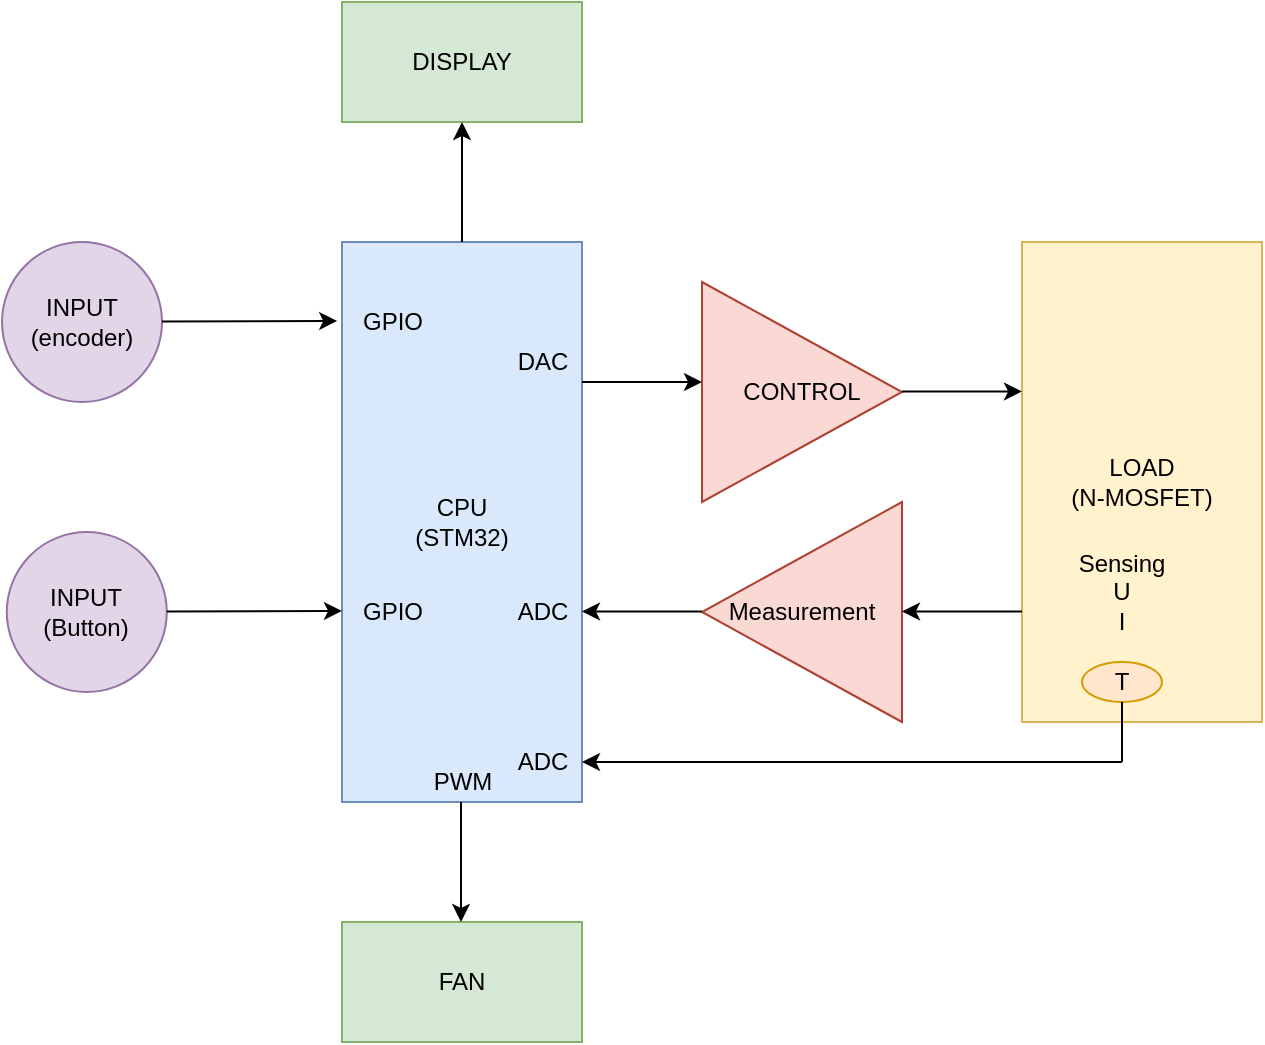<mxfile version="13.6.6" type="github">
  <diagram id="nwbSKEMwJ5wRJ1c5Gprg" name="Page-1">
    <mxGraphModel dx="1360" dy="802" grid="1" gridSize="10" guides="1" tooltips="1" connect="1" arrows="1" fold="1" page="1" pageScale="1" pageWidth="1100" pageHeight="850" math="0" shadow="0">
      <root>
        <mxCell id="0" />
        <mxCell id="1" parent="0" />
        <mxCell id="toF7YcxSu-yzyk84UEi--1" value="LOAD&lt;br&gt;(N-MOSFET)" style="rounded=0;whiteSpace=wrap;html=1;fillColor=#fff2cc;strokeColor=#d6b656;" parent="1" vertex="1">
          <mxGeometry x="860" y="200" width="120" height="240" as="geometry" />
        </mxCell>
        <mxCell id="toF7YcxSu-yzyk84UEi--2" value="CONTROL" style="triangle;whiteSpace=wrap;html=1;fillColor=#fad9d5;strokeColor=#ae4132;" parent="1" vertex="1">
          <mxGeometry x="700" y="220" width="100" height="110" as="geometry" />
        </mxCell>
        <mxCell id="toF7YcxSu-yzyk84UEi--4" value="Measurement" style="triangle;whiteSpace=wrap;html=1;direction=west;fillColor=#fad9d5;strokeColor=#ae4132;" parent="1" vertex="1">
          <mxGeometry x="700" y="330" width="100" height="110" as="geometry" />
        </mxCell>
        <mxCell id="toF7YcxSu-yzyk84UEi--5" value="CPU&lt;br&gt;(STM32)" style="rounded=0;whiteSpace=wrap;html=1;fillColor=#dae8fc;strokeColor=#6c8ebf;" parent="1" vertex="1">
          <mxGeometry x="520" y="200" width="120" height="280" as="geometry" />
        </mxCell>
        <mxCell id="toF7YcxSu-yzyk84UEi--6" value="" style="endArrow=classic;html=1;exitX=1;exitY=0.25;exitDx=0;exitDy=0;" parent="1" source="toF7YcxSu-yzyk84UEi--5" edge="1">
          <mxGeometry width="50" height="50" relative="1" as="geometry">
            <mxPoint x="650" y="320" as="sourcePoint" />
            <mxPoint x="700" y="270" as="targetPoint" />
          </mxGeometry>
        </mxCell>
        <mxCell id="toF7YcxSu-yzyk84UEi--7" value="" style="endArrow=classic;html=1;exitX=1;exitY=0.25;exitDx=0;exitDy=0;" parent="1" edge="1">
          <mxGeometry width="50" height="50" relative="1" as="geometry">
            <mxPoint x="700.0" y="384.71" as="sourcePoint" />
            <mxPoint x="640.0" y="384.71" as="targetPoint" />
          </mxGeometry>
        </mxCell>
        <mxCell id="toF7YcxSu-yzyk84UEi--8" value="" style="endArrow=classic;html=1;exitX=1;exitY=0.25;exitDx=0;exitDy=0;" parent="1" edge="1">
          <mxGeometry width="50" height="50" relative="1" as="geometry">
            <mxPoint x="800" y="274.71" as="sourcePoint" />
            <mxPoint x="860" y="274.71" as="targetPoint" />
          </mxGeometry>
        </mxCell>
        <mxCell id="toF7YcxSu-yzyk84UEi--9" value="" style="endArrow=classic;html=1;exitX=1;exitY=0.25;exitDx=0;exitDy=0;" parent="1" edge="1">
          <mxGeometry width="50" height="50" relative="1" as="geometry">
            <mxPoint x="860" y="384.71" as="sourcePoint" />
            <mxPoint x="800" y="384.71" as="targetPoint" />
          </mxGeometry>
        </mxCell>
        <mxCell id="toF7YcxSu-yzyk84UEi--10" value="DISPLAY" style="rounded=0;whiteSpace=wrap;html=1;fillColor=#d5e8d4;strokeColor=#82b366;" parent="1" vertex="1">
          <mxGeometry x="520" y="80" width="120" height="60" as="geometry" />
        </mxCell>
        <mxCell id="toF7YcxSu-yzyk84UEi--11" value="" style="endArrow=classic;html=1;exitX=0.5;exitY=0;exitDx=0;exitDy=0;" parent="1" source="toF7YcxSu-yzyk84UEi--5" edge="1">
          <mxGeometry width="50" height="50" relative="1" as="geometry">
            <mxPoint x="530" y="190" as="sourcePoint" />
            <mxPoint x="580" y="140" as="targetPoint" />
          </mxGeometry>
        </mxCell>
        <mxCell id="toF7YcxSu-yzyk84UEi--13" value="INPUT&lt;br&gt;(encoder)" style="ellipse;whiteSpace=wrap;html=1;aspect=fixed;fillColor=#e1d5e7;strokeColor=#9673a6;" parent="1" vertex="1">
          <mxGeometry x="350" y="200" width="80" height="80" as="geometry" />
        </mxCell>
        <mxCell id="toF7YcxSu-yzyk84UEi--14" value="" style="endArrow=classic;html=1;exitX=1;exitY=0.25;exitDx=0;exitDy=0;entryX=-0.02;entryY=0.141;entryDx=0;entryDy=0;entryPerimeter=0;" parent="1" target="toF7YcxSu-yzyk84UEi--5" edge="1">
          <mxGeometry width="50" height="50" relative="1" as="geometry">
            <mxPoint x="430" y="239.76" as="sourcePoint" />
            <mxPoint x="490" y="239.76" as="targetPoint" />
          </mxGeometry>
        </mxCell>
        <mxCell id="toF7YcxSu-yzyk84UEi--15" value="INPUT&lt;br&gt;(Button)" style="ellipse;whiteSpace=wrap;html=1;aspect=fixed;fillColor=#e1d5e7;strokeColor=#9673a6;" parent="1" vertex="1">
          <mxGeometry x="352.4" y="345" width="80" height="80" as="geometry" />
        </mxCell>
        <mxCell id="toF7YcxSu-yzyk84UEi--16" value="" style="endArrow=classic;html=1;exitX=1;exitY=0.25;exitDx=0;exitDy=0;entryX=-0.02;entryY=0.141;entryDx=0;entryDy=0;entryPerimeter=0;" parent="1" edge="1">
          <mxGeometry width="50" height="50" relative="1" as="geometry">
            <mxPoint x="432.4" y="384.76" as="sourcePoint" />
            <mxPoint x="520.0" y="384.48" as="targetPoint" />
          </mxGeometry>
        </mxCell>
        <mxCell id="toF7YcxSu-yzyk84UEi--17" value="Sensing&lt;br&gt;U&lt;br&gt;I" style="text;html=1;strokeColor=none;fillColor=none;align=center;verticalAlign=middle;whiteSpace=wrap;rounded=0;" parent="1" vertex="1">
          <mxGeometry x="890" y="365" width="40" height="20" as="geometry" />
        </mxCell>
        <mxCell id="wN_A9hWKJL8-od2Q1SIo-1" value="FAN" style="rounded=0;whiteSpace=wrap;html=1;fillColor=#d5e8d4;strokeColor=#82b366;" vertex="1" parent="1">
          <mxGeometry x="520" y="540" width="120" height="60" as="geometry" />
        </mxCell>
        <mxCell id="wN_A9hWKJL8-od2Q1SIo-2" value="" style="endArrow=classic;html=1;exitX=0.5;exitY=0;exitDx=0;exitDy=0;" edge="1" parent="1">
          <mxGeometry width="50" height="50" relative="1" as="geometry">
            <mxPoint x="579.5" y="480" as="sourcePoint" />
            <mxPoint x="579.5" y="540" as="targetPoint" />
          </mxGeometry>
        </mxCell>
        <mxCell id="wN_A9hWKJL8-od2Q1SIo-4" value="T" style="ellipse;whiteSpace=wrap;html=1;fillColor=#ffe6cc;strokeColor=#d79b00;" vertex="1" parent="1">
          <mxGeometry x="890" y="410" width="40" height="20" as="geometry" />
        </mxCell>
        <mxCell id="wN_A9hWKJL8-od2Q1SIo-5" value="" style="endArrow=classic;html=1;" edge="1" parent="1">
          <mxGeometry width="50" height="50" relative="1" as="geometry">
            <mxPoint x="910" y="460" as="sourcePoint" />
            <mxPoint x="640" y="460" as="targetPoint" />
          </mxGeometry>
        </mxCell>
        <mxCell id="wN_A9hWKJL8-od2Q1SIo-6" value="" style="endArrow=none;html=1;" edge="1" parent="1">
          <mxGeometry width="50" height="50" relative="1" as="geometry">
            <mxPoint x="910" y="460" as="sourcePoint" />
            <mxPoint x="910" y="430" as="targetPoint" />
          </mxGeometry>
        </mxCell>
        <mxCell id="wN_A9hWKJL8-od2Q1SIo-7" value="ADC" style="text;html=1;align=center;verticalAlign=middle;resizable=0;points=[];autosize=1;" vertex="1" parent="1">
          <mxGeometry x="600" y="450" width="40" height="20" as="geometry" />
        </mxCell>
        <mxCell id="wN_A9hWKJL8-od2Q1SIo-8" value="ADC" style="text;html=1;align=center;verticalAlign=middle;resizable=0;points=[];autosize=1;" vertex="1" parent="1">
          <mxGeometry x="600" y="375" width="40" height="20" as="geometry" />
        </mxCell>
        <mxCell id="wN_A9hWKJL8-od2Q1SIo-9" value="DAC" style="text;html=1;align=center;verticalAlign=middle;resizable=0;points=[];autosize=1;" vertex="1" parent="1">
          <mxGeometry x="600" y="250" width="40" height="20" as="geometry" />
        </mxCell>
        <mxCell id="wN_A9hWKJL8-od2Q1SIo-10" value="PWM" style="text;html=1;align=center;verticalAlign=middle;resizable=0;points=[];autosize=1;" vertex="1" parent="1">
          <mxGeometry x="560" y="460" width="40" height="20" as="geometry" />
        </mxCell>
        <mxCell id="wN_A9hWKJL8-od2Q1SIo-11" value="GPIO" style="text;html=1;align=center;verticalAlign=middle;resizable=0;points=[];autosize=1;" vertex="1" parent="1">
          <mxGeometry x="520" y="230" width="50" height="20" as="geometry" />
        </mxCell>
        <mxCell id="wN_A9hWKJL8-od2Q1SIo-12" value="GPIO" style="text;html=1;align=center;verticalAlign=middle;resizable=0;points=[];autosize=1;" vertex="1" parent="1">
          <mxGeometry x="520" y="375" width="50" height="20" as="geometry" />
        </mxCell>
      </root>
    </mxGraphModel>
  </diagram>
</mxfile>
